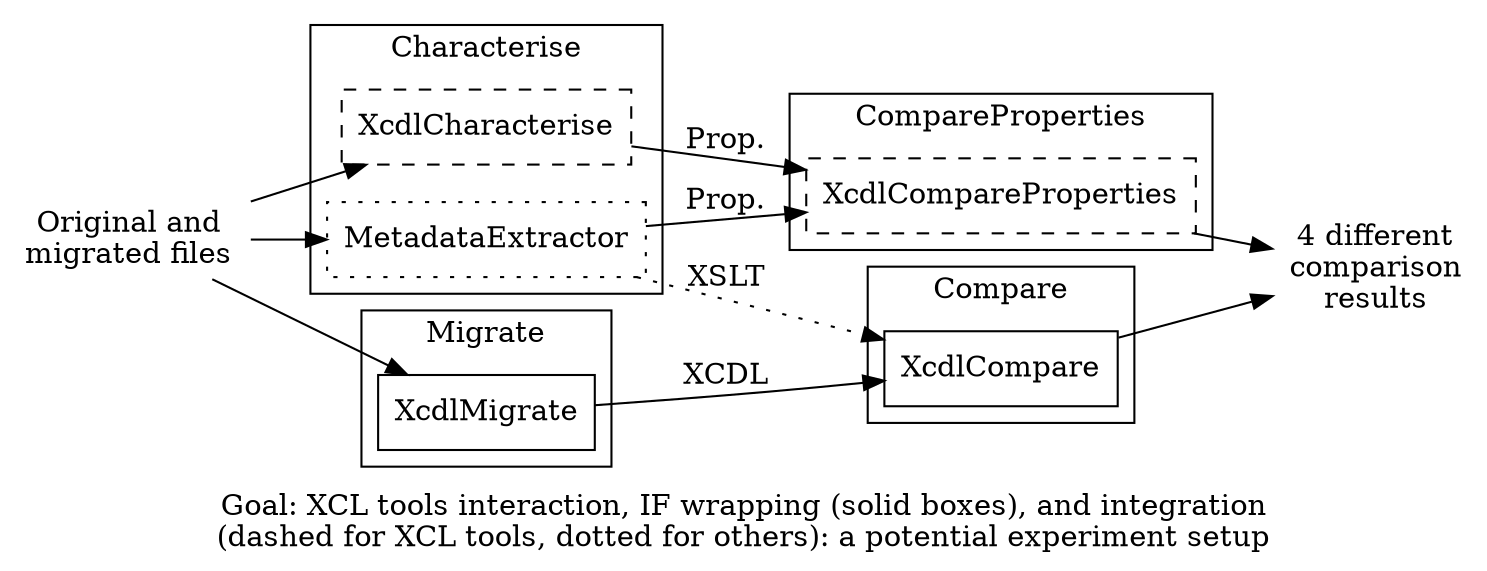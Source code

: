 digraph interaction{
    label="Goal: XCL tools interaction, IF wrapping (solid boxes), and integration\n(dashed for XCL tools, dotted for others): a potential experiment setup"
    node[shape=box]
    rankdir=LR
    
    Input[shape=none label="Original and\nmigrated files"]
    Result[shape=none label="4 different\ncomparison\nresults"]
    
    subgraph cluster_1{
        label="Characterise"
        XcdlCharacterise[style=dashed]
        MetadataExtractor[style=dotted label="MetadataExtractor"]
    }
    
    subgraph cluster_2{
        label="Migrate"
        XcdlMigrate
    }
    
    subgraph cluster_3{
        label="Compare"
        XcdlCompare
    }
    
    subgraph cluster_4{
        label="CompareProperties"
        XcdlCompareProperties[style=dashed]
    }
    
    XcdlMigrate->XcdlCompare[label="XCDL"]
    XcdlCharacterise->XcdlCompareProperties[label="Prop."]
    
    MetadataExtractor->XcdlCompare[label="XSLT" style=dotted]
    MetadataExtractor->XcdlCompareProperties[label="Prop."]
    
    Input->XcdlMigrate
    Input->XcdlCharacterise
    Input->MetadataExtractor
    
    XcdlCompareProperties->Result
    XcdlCompare->Result
}
